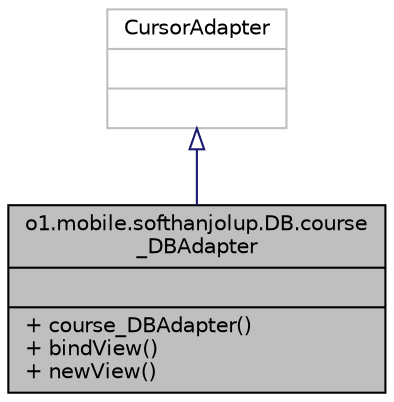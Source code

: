 digraph "o1.mobile.softhanjolup.DB.course_DBAdapter"
{
 // LATEX_PDF_SIZE
  edge [fontname="Helvetica",fontsize="10",labelfontname="Helvetica",labelfontsize="10"];
  node [fontname="Helvetica",fontsize="10",shape=record];
  Node2 [label="{o1.mobile.softhanjolup.DB.course\l_DBAdapter\n||+ course_DBAdapter()\l+ bindView()\l+ newView()\l}",height=0.2,width=0.4,color="black", fillcolor="grey75", style="filled", fontcolor="black",tooltip=" "];
  Node3 -> Node2 [dir="back",color="midnightblue",fontsize="10",style="solid",arrowtail="onormal",fontname="Helvetica"];
  Node3 [label="{CursorAdapter\n||}",height=0.2,width=0.4,color="grey75", fillcolor="white", style="filled",tooltip=" "];
}
